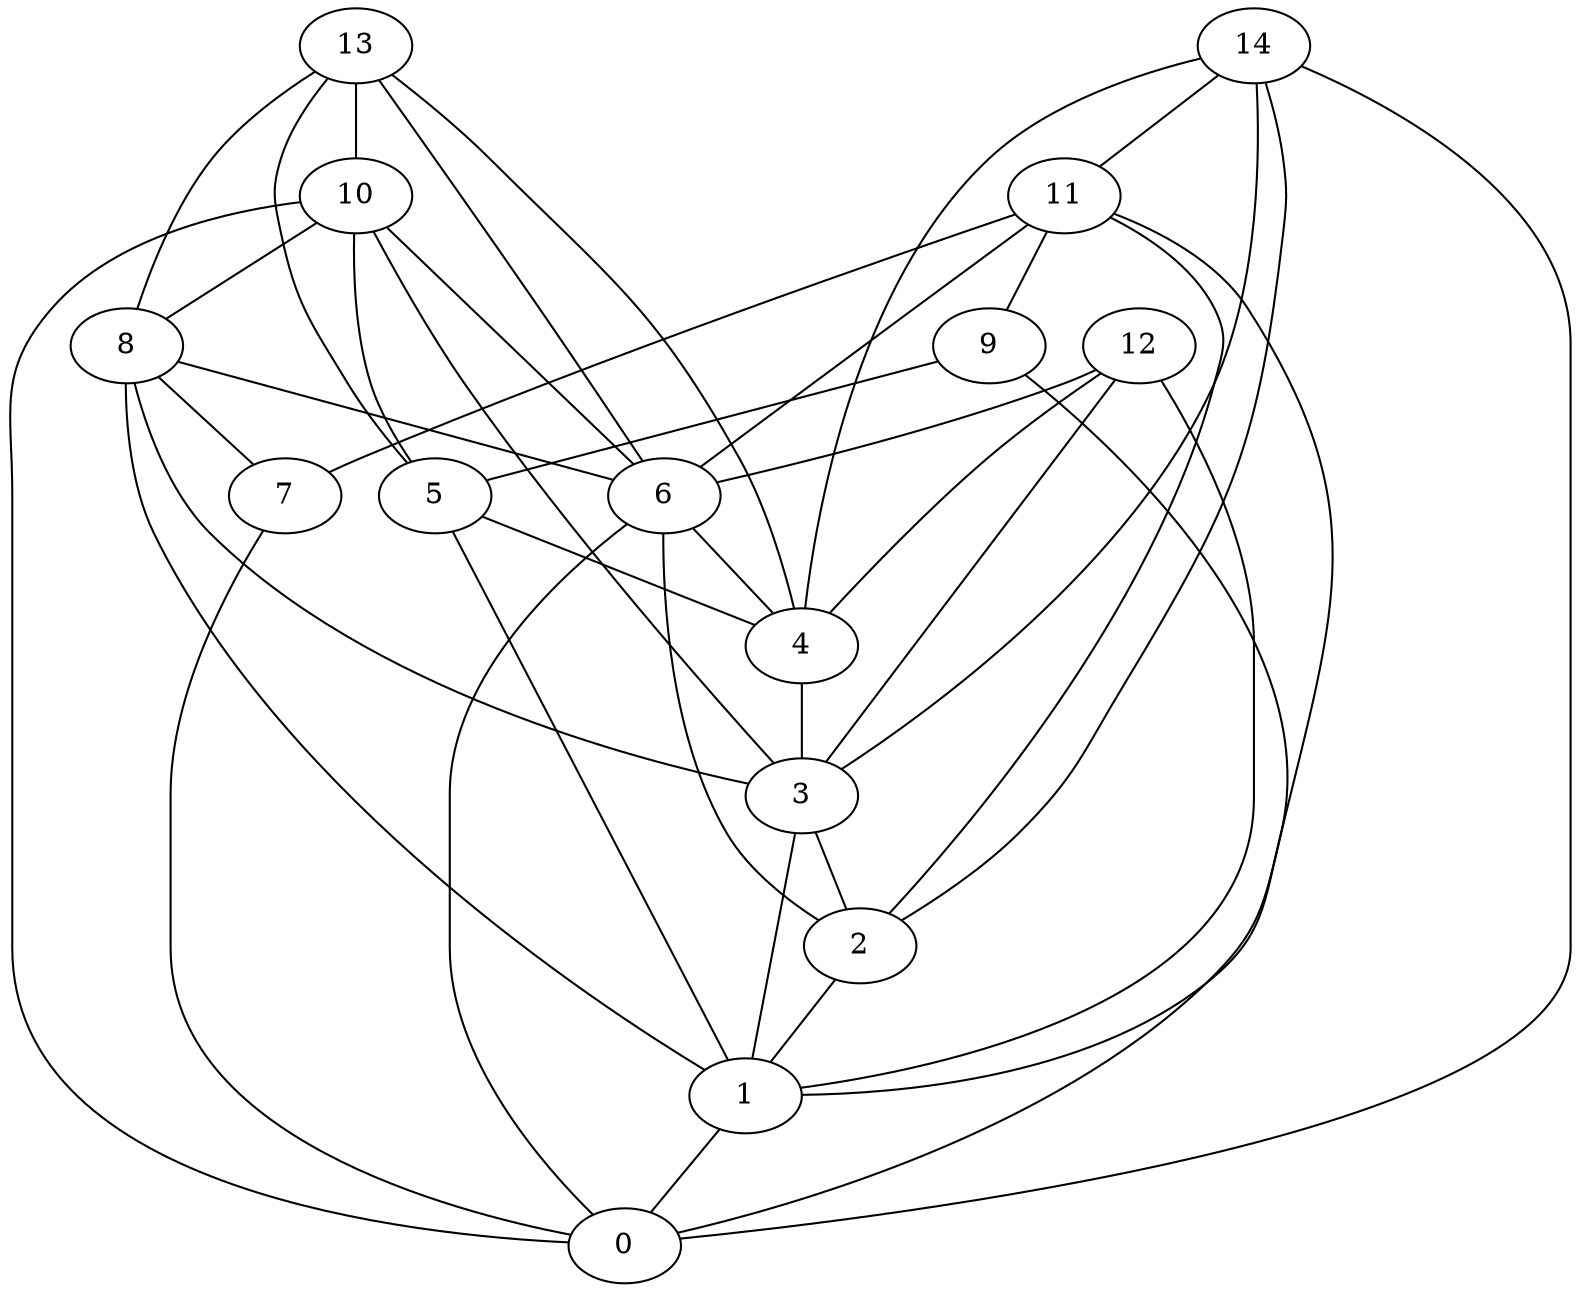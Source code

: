 digraph "sensornet-topology" {
label = "";
rankdir="BT";"0"->"1" [arrowhead = "both"] 
"0"->"6" [arrowhead = "both"] 
"0"->"7" [arrowhead = "both"] 
"0"->"9" [arrowhead = "both"] 
"0"->"10" [arrowhead = "both"] 
"0"->"14" [arrowhead = "both"] 
"1"->"2" [arrowhead = "both"] 
"1"->"3" [arrowhead = "both"] 
"1"->"5" [arrowhead = "both"] 
"1"->"8" [arrowhead = "both"] 
"1"->"11" [arrowhead = "both"] 
"1"->"12" [arrowhead = "both"] 
"2"->"3" [arrowhead = "both"] 
"2"->"6" [arrowhead = "both"] 
"2"->"11" [arrowhead = "both"] 
"2"->"14" [arrowhead = "both"] 
"3"->"4" [arrowhead = "both"] 
"3"->"8" [arrowhead = "both"] 
"3"->"10" [arrowhead = "both"] 
"3"->"12" [arrowhead = "both"] 
"3"->"14" [arrowhead = "both"] 
"4"->"5" [arrowhead = "both"] 
"4"->"6" [arrowhead = "both"] 
"4"->"12" [arrowhead = "both"] 
"4"->"13" [arrowhead = "both"] 
"4"->"14" [arrowhead = "both"] 
"5"->"9" [arrowhead = "both"] 
"5"->"10" [arrowhead = "both"] 
"5"->"13" [arrowhead = "both"] 
"6"->"8" [arrowhead = "both"] 
"6"->"10" [arrowhead = "both"] 
"6"->"11" [arrowhead = "both"] 
"6"->"12" [arrowhead = "both"] 
"6"->"13" [arrowhead = "both"] 
"7"->"8" [arrowhead = "both"] 
"7"->"11" [arrowhead = "both"] 
"8"->"10" [arrowhead = "both"] 
"8"->"13" [arrowhead = "both"] 
"9"->"11" [arrowhead = "both"] 
"10"->"13" [arrowhead = "both"]  
"11"->"14" [arrowhead = "both"] 
}
